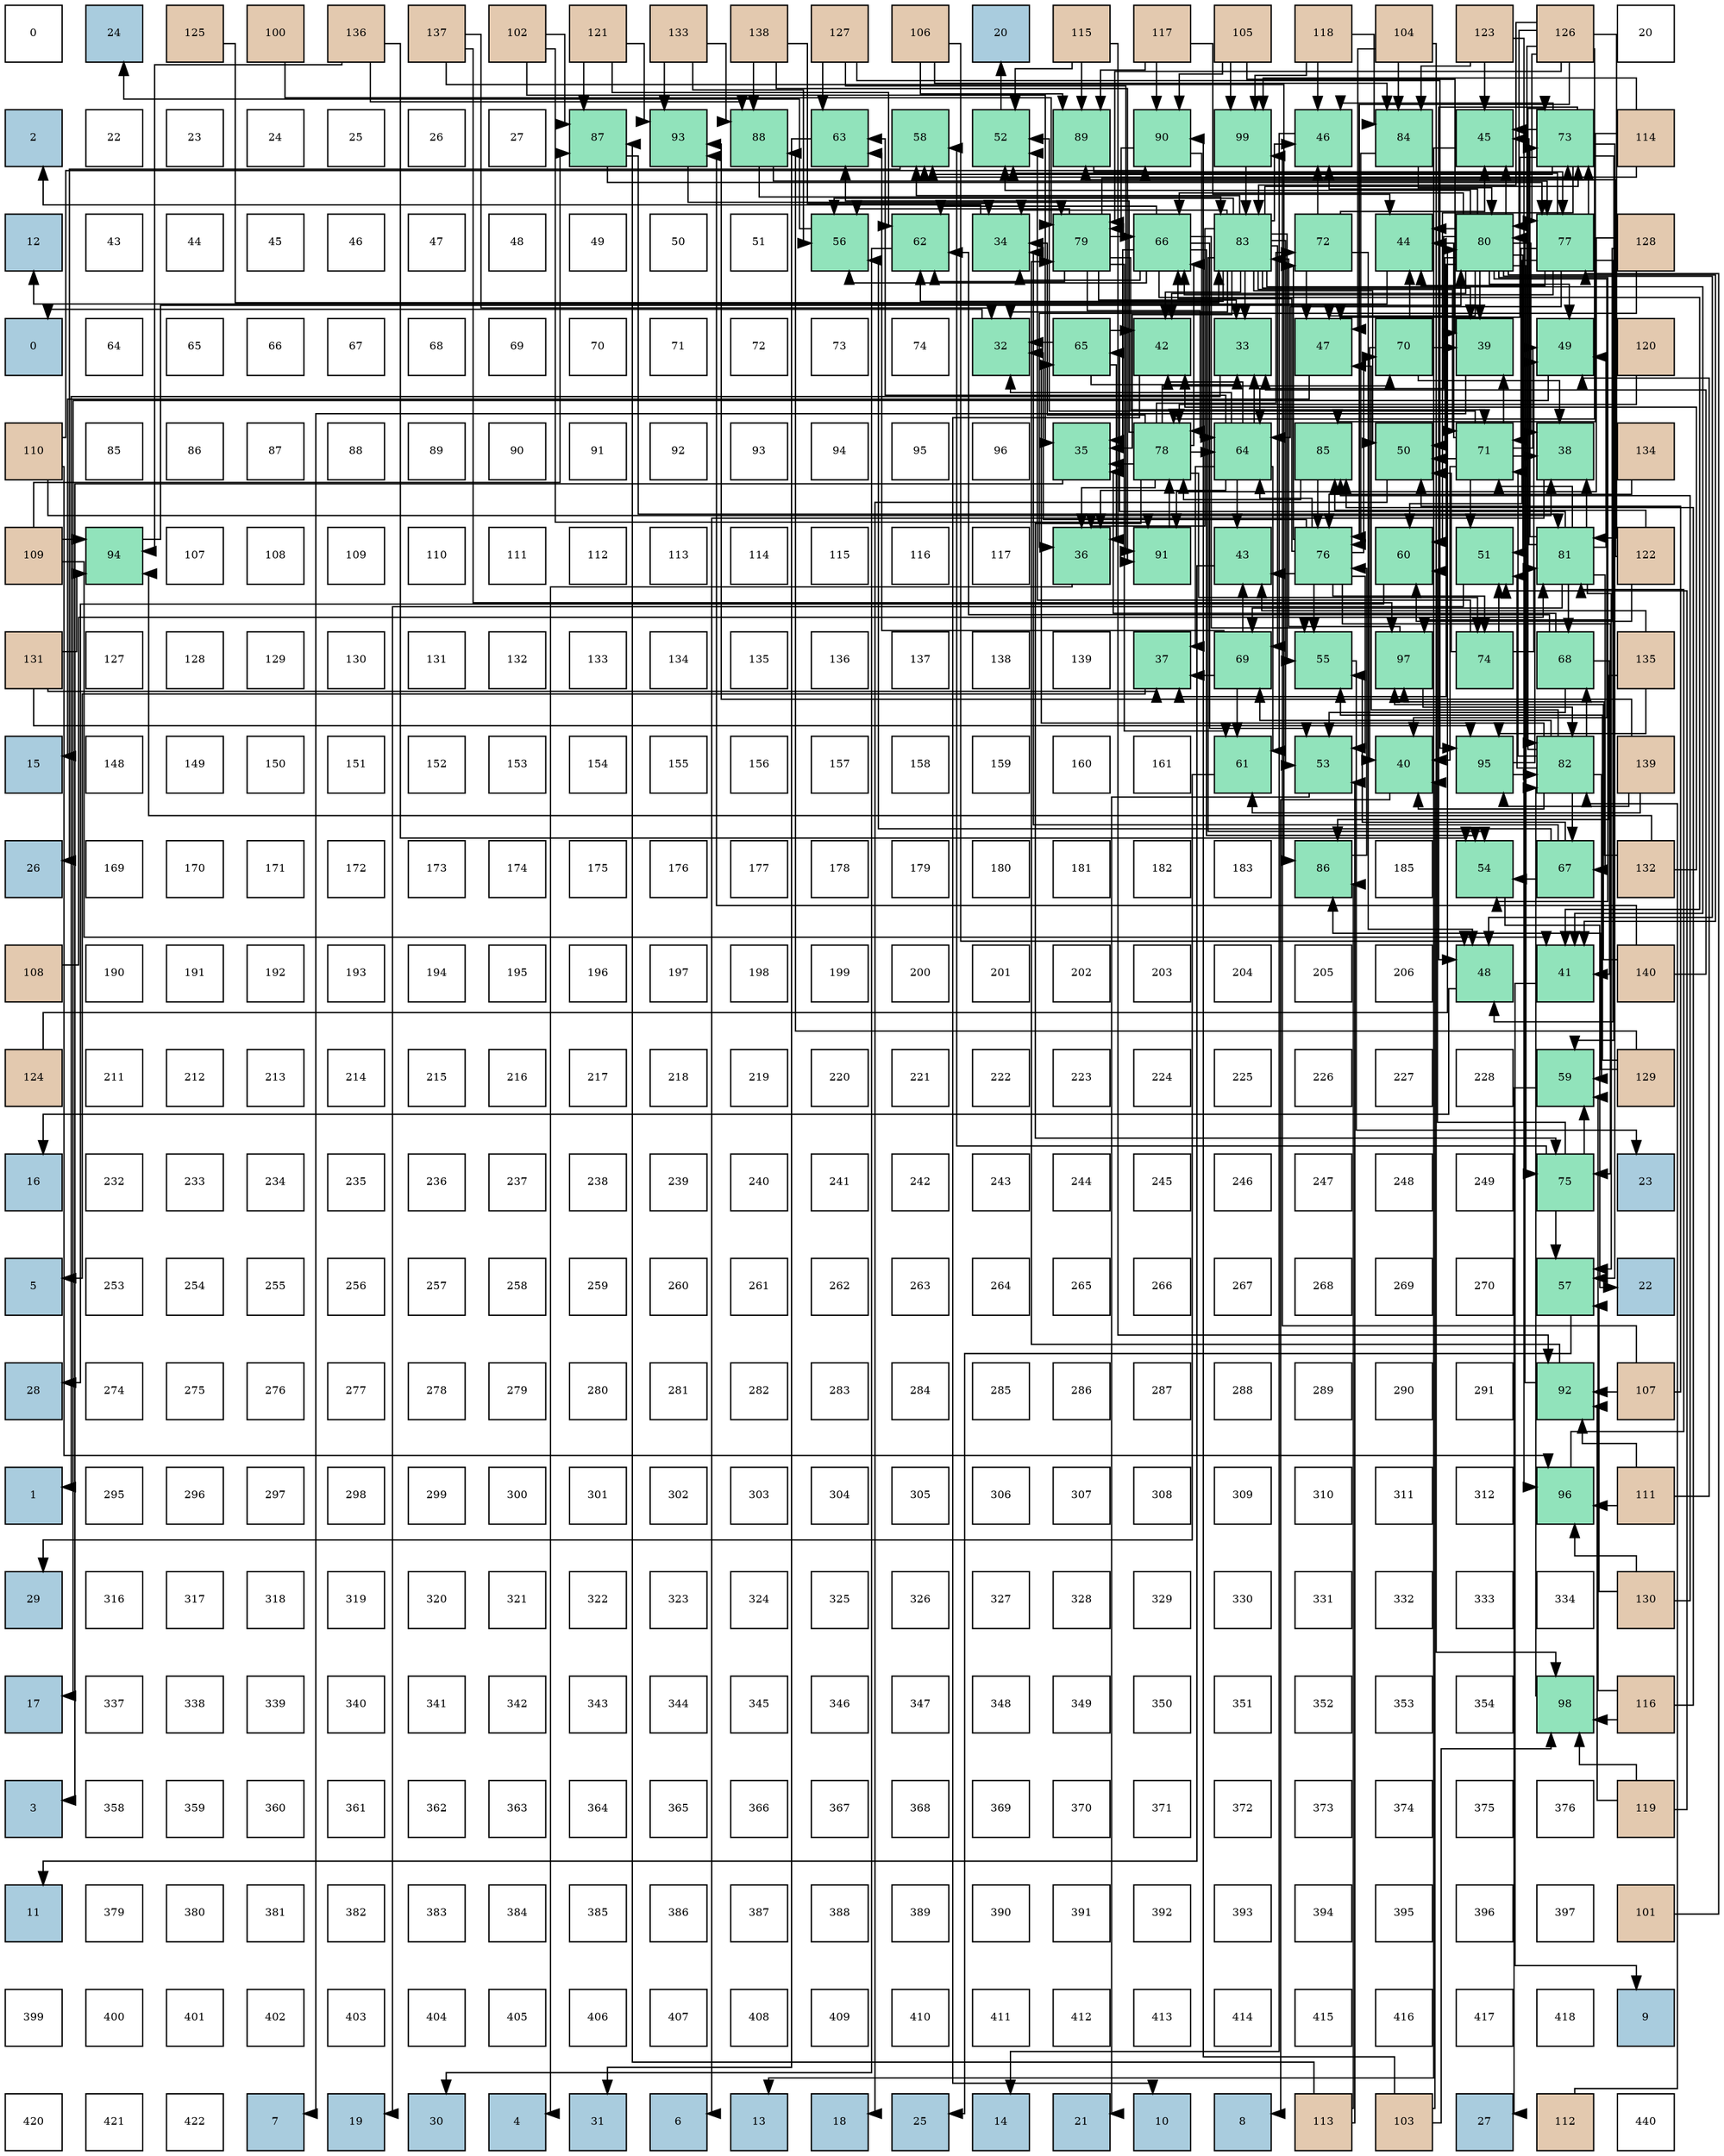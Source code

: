 digraph layout{
 rankdir=TB;
 splines=ortho;
 node [style=filled shape=square fixedsize=true width=0.6];
0[label="0", fontsize=8, fillcolor="#ffffff"];
1[label="24", fontsize=8, fillcolor="#a9ccde"];
2[label="125", fontsize=8, fillcolor="#e3c9af"];
3[label="100", fontsize=8, fillcolor="#e3c9af"];
4[label="136", fontsize=8, fillcolor="#e3c9af"];
5[label="137", fontsize=8, fillcolor="#e3c9af"];
6[label="102", fontsize=8, fillcolor="#e3c9af"];
7[label="121", fontsize=8, fillcolor="#e3c9af"];
8[label="133", fontsize=8, fillcolor="#e3c9af"];
9[label="138", fontsize=8, fillcolor="#e3c9af"];
10[label="127", fontsize=8, fillcolor="#e3c9af"];
11[label="106", fontsize=8, fillcolor="#e3c9af"];
12[label="20", fontsize=8, fillcolor="#a9ccde"];
13[label="115", fontsize=8, fillcolor="#e3c9af"];
14[label="117", fontsize=8, fillcolor="#e3c9af"];
15[label="105", fontsize=8, fillcolor="#e3c9af"];
16[label="118", fontsize=8, fillcolor="#e3c9af"];
17[label="104", fontsize=8, fillcolor="#e3c9af"];
18[label="123", fontsize=8, fillcolor="#e3c9af"];
19[label="126", fontsize=8, fillcolor="#e3c9af"];
20[label="20", fontsize=8, fillcolor="#ffffff"];
21[label="2", fontsize=8, fillcolor="#a9ccde"];
22[label="22", fontsize=8, fillcolor="#ffffff"];
23[label="23", fontsize=8, fillcolor="#ffffff"];
24[label="24", fontsize=8, fillcolor="#ffffff"];
25[label="25", fontsize=8, fillcolor="#ffffff"];
26[label="26", fontsize=8, fillcolor="#ffffff"];
27[label="27", fontsize=8, fillcolor="#ffffff"];
28[label="87", fontsize=8, fillcolor="#91e3bb"];
29[label="93", fontsize=8, fillcolor="#91e3bb"];
30[label="88", fontsize=8, fillcolor="#91e3bb"];
31[label="63", fontsize=8, fillcolor="#91e3bb"];
32[label="58", fontsize=8, fillcolor="#91e3bb"];
33[label="52", fontsize=8, fillcolor="#91e3bb"];
34[label="89", fontsize=8, fillcolor="#91e3bb"];
35[label="90", fontsize=8, fillcolor="#91e3bb"];
36[label="99", fontsize=8, fillcolor="#91e3bb"];
37[label="46", fontsize=8, fillcolor="#91e3bb"];
38[label="84", fontsize=8, fillcolor="#91e3bb"];
39[label="45", fontsize=8, fillcolor="#91e3bb"];
40[label="73", fontsize=8, fillcolor="#91e3bb"];
41[label="114", fontsize=8, fillcolor="#e3c9af"];
42[label="12", fontsize=8, fillcolor="#a9ccde"];
43[label="43", fontsize=8, fillcolor="#ffffff"];
44[label="44", fontsize=8, fillcolor="#ffffff"];
45[label="45", fontsize=8, fillcolor="#ffffff"];
46[label="46", fontsize=8, fillcolor="#ffffff"];
47[label="47", fontsize=8, fillcolor="#ffffff"];
48[label="48", fontsize=8, fillcolor="#ffffff"];
49[label="49", fontsize=8, fillcolor="#ffffff"];
50[label="50", fontsize=8, fillcolor="#ffffff"];
51[label="51", fontsize=8, fillcolor="#ffffff"];
52[label="56", fontsize=8, fillcolor="#91e3bb"];
53[label="62", fontsize=8, fillcolor="#91e3bb"];
54[label="34", fontsize=8, fillcolor="#91e3bb"];
55[label="79", fontsize=8, fillcolor="#91e3bb"];
56[label="66", fontsize=8, fillcolor="#91e3bb"];
57[label="83", fontsize=8, fillcolor="#91e3bb"];
58[label="72", fontsize=8, fillcolor="#91e3bb"];
59[label="44", fontsize=8, fillcolor="#91e3bb"];
60[label="80", fontsize=8, fillcolor="#91e3bb"];
61[label="77", fontsize=8, fillcolor="#91e3bb"];
62[label="128", fontsize=8, fillcolor="#e3c9af"];
63[label="0", fontsize=8, fillcolor="#a9ccde"];
64[label="64", fontsize=8, fillcolor="#ffffff"];
65[label="65", fontsize=8, fillcolor="#ffffff"];
66[label="66", fontsize=8, fillcolor="#ffffff"];
67[label="67", fontsize=8, fillcolor="#ffffff"];
68[label="68", fontsize=8, fillcolor="#ffffff"];
69[label="69", fontsize=8, fillcolor="#ffffff"];
70[label="70", fontsize=8, fillcolor="#ffffff"];
71[label="71", fontsize=8, fillcolor="#ffffff"];
72[label="72", fontsize=8, fillcolor="#ffffff"];
73[label="73", fontsize=8, fillcolor="#ffffff"];
74[label="74", fontsize=8, fillcolor="#ffffff"];
75[label="32", fontsize=8, fillcolor="#91e3bb"];
76[label="65", fontsize=8, fillcolor="#91e3bb"];
77[label="42", fontsize=8, fillcolor="#91e3bb"];
78[label="33", fontsize=8, fillcolor="#91e3bb"];
79[label="47", fontsize=8, fillcolor="#91e3bb"];
80[label="70", fontsize=8, fillcolor="#91e3bb"];
81[label="39", fontsize=8, fillcolor="#91e3bb"];
82[label="49", fontsize=8, fillcolor="#91e3bb"];
83[label="120", fontsize=8, fillcolor="#e3c9af"];
84[label="110", fontsize=8, fillcolor="#e3c9af"];
85[label="85", fontsize=8, fillcolor="#ffffff"];
86[label="86", fontsize=8, fillcolor="#ffffff"];
87[label="87", fontsize=8, fillcolor="#ffffff"];
88[label="88", fontsize=8, fillcolor="#ffffff"];
89[label="89", fontsize=8, fillcolor="#ffffff"];
90[label="90", fontsize=8, fillcolor="#ffffff"];
91[label="91", fontsize=8, fillcolor="#ffffff"];
92[label="92", fontsize=8, fillcolor="#ffffff"];
93[label="93", fontsize=8, fillcolor="#ffffff"];
94[label="94", fontsize=8, fillcolor="#ffffff"];
95[label="95", fontsize=8, fillcolor="#ffffff"];
96[label="96", fontsize=8, fillcolor="#ffffff"];
97[label="35", fontsize=8, fillcolor="#91e3bb"];
98[label="78", fontsize=8, fillcolor="#91e3bb"];
99[label="64", fontsize=8, fillcolor="#91e3bb"];
100[label="85", fontsize=8, fillcolor="#91e3bb"];
101[label="50", fontsize=8, fillcolor="#91e3bb"];
102[label="71", fontsize=8, fillcolor="#91e3bb"];
103[label="38", fontsize=8, fillcolor="#91e3bb"];
104[label="134", fontsize=8, fillcolor="#e3c9af"];
105[label="109", fontsize=8, fillcolor="#e3c9af"];
106[label="94", fontsize=8, fillcolor="#91e3bb"];
107[label="107", fontsize=8, fillcolor="#ffffff"];
108[label="108", fontsize=8, fillcolor="#ffffff"];
109[label="109", fontsize=8, fillcolor="#ffffff"];
110[label="110", fontsize=8, fillcolor="#ffffff"];
111[label="111", fontsize=8, fillcolor="#ffffff"];
112[label="112", fontsize=8, fillcolor="#ffffff"];
113[label="113", fontsize=8, fillcolor="#ffffff"];
114[label="114", fontsize=8, fillcolor="#ffffff"];
115[label="115", fontsize=8, fillcolor="#ffffff"];
116[label="116", fontsize=8, fillcolor="#ffffff"];
117[label="117", fontsize=8, fillcolor="#ffffff"];
118[label="36", fontsize=8, fillcolor="#91e3bb"];
119[label="91", fontsize=8, fillcolor="#91e3bb"];
120[label="43", fontsize=8, fillcolor="#91e3bb"];
121[label="76", fontsize=8, fillcolor="#91e3bb"];
122[label="60", fontsize=8, fillcolor="#91e3bb"];
123[label="51", fontsize=8, fillcolor="#91e3bb"];
124[label="81", fontsize=8, fillcolor="#91e3bb"];
125[label="122", fontsize=8, fillcolor="#e3c9af"];
126[label="131", fontsize=8, fillcolor="#e3c9af"];
127[label="127", fontsize=8, fillcolor="#ffffff"];
128[label="128", fontsize=8, fillcolor="#ffffff"];
129[label="129", fontsize=8, fillcolor="#ffffff"];
130[label="130", fontsize=8, fillcolor="#ffffff"];
131[label="131", fontsize=8, fillcolor="#ffffff"];
132[label="132", fontsize=8, fillcolor="#ffffff"];
133[label="133", fontsize=8, fillcolor="#ffffff"];
134[label="134", fontsize=8, fillcolor="#ffffff"];
135[label="135", fontsize=8, fillcolor="#ffffff"];
136[label="136", fontsize=8, fillcolor="#ffffff"];
137[label="137", fontsize=8, fillcolor="#ffffff"];
138[label="138", fontsize=8, fillcolor="#ffffff"];
139[label="139", fontsize=8, fillcolor="#ffffff"];
140[label="37", fontsize=8, fillcolor="#91e3bb"];
141[label="69", fontsize=8, fillcolor="#91e3bb"];
142[label="55", fontsize=8, fillcolor="#91e3bb"];
143[label="97", fontsize=8, fillcolor="#91e3bb"];
144[label="74", fontsize=8, fillcolor="#91e3bb"];
145[label="68", fontsize=8, fillcolor="#91e3bb"];
146[label="135", fontsize=8, fillcolor="#e3c9af"];
147[label="15", fontsize=8, fillcolor="#a9ccde"];
148[label="148", fontsize=8, fillcolor="#ffffff"];
149[label="149", fontsize=8, fillcolor="#ffffff"];
150[label="150", fontsize=8, fillcolor="#ffffff"];
151[label="151", fontsize=8, fillcolor="#ffffff"];
152[label="152", fontsize=8, fillcolor="#ffffff"];
153[label="153", fontsize=8, fillcolor="#ffffff"];
154[label="154", fontsize=8, fillcolor="#ffffff"];
155[label="155", fontsize=8, fillcolor="#ffffff"];
156[label="156", fontsize=8, fillcolor="#ffffff"];
157[label="157", fontsize=8, fillcolor="#ffffff"];
158[label="158", fontsize=8, fillcolor="#ffffff"];
159[label="159", fontsize=8, fillcolor="#ffffff"];
160[label="160", fontsize=8, fillcolor="#ffffff"];
161[label="161", fontsize=8, fillcolor="#ffffff"];
162[label="61", fontsize=8, fillcolor="#91e3bb"];
163[label="53", fontsize=8, fillcolor="#91e3bb"];
164[label="40", fontsize=8, fillcolor="#91e3bb"];
165[label="95", fontsize=8, fillcolor="#91e3bb"];
166[label="82", fontsize=8, fillcolor="#91e3bb"];
167[label="139", fontsize=8, fillcolor="#e3c9af"];
168[label="26", fontsize=8, fillcolor="#a9ccde"];
169[label="169", fontsize=8, fillcolor="#ffffff"];
170[label="170", fontsize=8, fillcolor="#ffffff"];
171[label="171", fontsize=8, fillcolor="#ffffff"];
172[label="172", fontsize=8, fillcolor="#ffffff"];
173[label="173", fontsize=8, fillcolor="#ffffff"];
174[label="174", fontsize=8, fillcolor="#ffffff"];
175[label="175", fontsize=8, fillcolor="#ffffff"];
176[label="176", fontsize=8, fillcolor="#ffffff"];
177[label="177", fontsize=8, fillcolor="#ffffff"];
178[label="178", fontsize=8, fillcolor="#ffffff"];
179[label="179", fontsize=8, fillcolor="#ffffff"];
180[label="180", fontsize=8, fillcolor="#ffffff"];
181[label="181", fontsize=8, fillcolor="#ffffff"];
182[label="182", fontsize=8, fillcolor="#ffffff"];
183[label="183", fontsize=8, fillcolor="#ffffff"];
184[label="86", fontsize=8, fillcolor="#91e3bb"];
185[label="185", fontsize=8, fillcolor="#ffffff"];
186[label="54", fontsize=8, fillcolor="#91e3bb"];
187[label="67", fontsize=8, fillcolor="#91e3bb"];
188[label="132", fontsize=8, fillcolor="#e3c9af"];
189[label="108", fontsize=8, fillcolor="#e3c9af"];
190[label="190", fontsize=8, fillcolor="#ffffff"];
191[label="191", fontsize=8, fillcolor="#ffffff"];
192[label="192", fontsize=8, fillcolor="#ffffff"];
193[label="193", fontsize=8, fillcolor="#ffffff"];
194[label="194", fontsize=8, fillcolor="#ffffff"];
195[label="195", fontsize=8, fillcolor="#ffffff"];
196[label="196", fontsize=8, fillcolor="#ffffff"];
197[label="197", fontsize=8, fillcolor="#ffffff"];
198[label="198", fontsize=8, fillcolor="#ffffff"];
199[label="199", fontsize=8, fillcolor="#ffffff"];
200[label="200", fontsize=8, fillcolor="#ffffff"];
201[label="201", fontsize=8, fillcolor="#ffffff"];
202[label="202", fontsize=8, fillcolor="#ffffff"];
203[label="203", fontsize=8, fillcolor="#ffffff"];
204[label="204", fontsize=8, fillcolor="#ffffff"];
205[label="205", fontsize=8, fillcolor="#ffffff"];
206[label="206", fontsize=8, fillcolor="#ffffff"];
207[label="48", fontsize=8, fillcolor="#91e3bb"];
208[label="41", fontsize=8, fillcolor="#91e3bb"];
209[label="140", fontsize=8, fillcolor="#e3c9af"];
210[label="124", fontsize=8, fillcolor="#e3c9af"];
211[label="211", fontsize=8, fillcolor="#ffffff"];
212[label="212", fontsize=8, fillcolor="#ffffff"];
213[label="213", fontsize=8, fillcolor="#ffffff"];
214[label="214", fontsize=8, fillcolor="#ffffff"];
215[label="215", fontsize=8, fillcolor="#ffffff"];
216[label="216", fontsize=8, fillcolor="#ffffff"];
217[label="217", fontsize=8, fillcolor="#ffffff"];
218[label="218", fontsize=8, fillcolor="#ffffff"];
219[label="219", fontsize=8, fillcolor="#ffffff"];
220[label="220", fontsize=8, fillcolor="#ffffff"];
221[label="221", fontsize=8, fillcolor="#ffffff"];
222[label="222", fontsize=8, fillcolor="#ffffff"];
223[label="223", fontsize=8, fillcolor="#ffffff"];
224[label="224", fontsize=8, fillcolor="#ffffff"];
225[label="225", fontsize=8, fillcolor="#ffffff"];
226[label="226", fontsize=8, fillcolor="#ffffff"];
227[label="227", fontsize=8, fillcolor="#ffffff"];
228[label="228", fontsize=8, fillcolor="#ffffff"];
229[label="59", fontsize=8, fillcolor="#91e3bb"];
230[label="129", fontsize=8, fillcolor="#e3c9af"];
231[label="16", fontsize=8, fillcolor="#a9ccde"];
232[label="232", fontsize=8, fillcolor="#ffffff"];
233[label="233", fontsize=8, fillcolor="#ffffff"];
234[label="234", fontsize=8, fillcolor="#ffffff"];
235[label="235", fontsize=8, fillcolor="#ffffff"];
236[label="236", fontsize=8, fillcolor="#ffffff"];
237[label="237", fontsize=8, fillcolor="#ffffff"];
238[label="238", fontsize=8, fillcolor="#ffffff"];
239[label="239", fontsize=8, fillcolor="#ffffff"];
240[label="240", fontsize=8, fillcolor="#ffffff"];
241[label="241", fontsize=8, fillcolor="#ffffff"];
242[label="242", fontsize=8, fillcolor="#ffffff"];
243[label="243", fontsize=8, fillcolor="#ffffff"];
244[label="244", fontsize=8, fillcolor="#ffffff"];
245[label="245", fontsize=8, fillcolor="#ffffff"];
246[label="246", fontsize=8, fillcolor="#ffffff"];
247[label="247", fontsize=8, fillcolor="#ffffff"];
248[label="248", fontsize=8, fillcolor="#ffffff"];
249[label="249", fontsize=8, fillcolor="#ffffff"];
250[label="75", fontsize=8, fillcolor="#91e3bb"];
251[label="23", fontsize=8, fillcolor="#a9ccde"];
252[label="5", fontsize=8, fillcolor="#a9ccde"];
253[label="253", fontsize=8, fillcolor="#ffffff"];
254[label="254", fontsize=8, fillcolor="#ffffff"];
255[label="255", fontsize=8, fillcolor="#ffffff"];
256[label="256", fontsize=8, fillcolor="#ffffff"];
257[label="257", fontsize=8, fillcolor="#ffffff"];
258[label="258", fontsize=8, fillcolor="#ffffff"];
259[label="259", fontsize=8, fillcolor="#ffffff"];
260[label="260", fontsize=8, fillcolor="#ffffff"];
261[label="261", fontsize=8, fillcolor="#ffffff"];
262[label="262", fontsize=8, fillcolor="#ffffff"];
263[label="263", fontsize=8, fillcolor="#ffffff"];
264[label="264", fontsize=8, fillcolor="#ffffff"];
265[label="265", fontsize=8, fillcolor="#ffffff"];
266[label="266", fontsize=8, fillcolor="#ffffff"];
267[label="267", fontsize=8, fillcolor="#ffffff"];
268[label="268", fontsize=8, fillcolor="#ffffff"];
269[label="269", fontsize=8, fillcolor="#ffffff"];
270[label="270", fontsize=8, fillcolor="#ffffff"];
271[label="57", fontsize=8, fillcolor="#91e3bb"];
272[label="22", fontsize=8, fillcolor="#a9ccde"];
273[label="28", fontsize=8, fillcolor="#a9ccde"];
274[label="274", fontsize=8, fillcolor="#ffffff"];
275[label="275", fontsize=8, fillcolor="#ffffff"];
276[label="276", fontsize=8, fillcolor="#ffffff"];
277[label="277", fontsize=8, fillcolor="#ffffff"];
278[label="278", fontsize=8, fillcolor="#ffffff"];
279[label="279", fontsize=8, fillcolor="#ffffff"];
280[label="280", fontsize=8, fillcolor="#ffffff"];
281[label="281", fontsize=8, fillcolor="#ffffff"];
282[label="282", fontsize=8, fillcolor="#ffffff"];
283[label="283", fontsize=8, fillcolor="#ffffff"];
284[label="284", fontsize=8, fillcolor="#ffffff"];
285[label="285", fontsize=8, fillcolor="#ffffff"];
286[label="286", fontsize=8, fillcolor="#ffffff"];
287[label="287", fontsize=8, fillcolor="#ffffff"];
288[label="288", fontsize=8, fillcolor="#ffffff"];
289[label="289", fontsize=8, fillcolor="#ffffff"];
290[label="290", fontsize=8, fillcolor="#ffffff"];
291[label="291", fontsize=8, fillcolor="#ffffff"];
292[label="92", fontsize=8, fillcolor="#91e3bb"];
293[label="107", fontsize=8, fillcolor="#e3c9af"];
294[label="1", fontsize=8, fillcolor="#a9ccde"];
295[label="295", fontsize=8, fillcolor="#ffffff"];
296[label="296", fontsize=8, fillcolor="#ffffff"];
297[label="297", fontsize=8, fillcolor="#ffffff"];
298[label="298", fontsize=8, fillcolor="#ffffff"];
299[label="299", fontsize=8, fillcolor="#ffffff"];
300[label="300", fontsize=8, fillcolor="#ffffff"];
301[label="301", fontsize=8, fillcolor="#ffffff"];
302[label="302", fontsize=8, fillcolor="#ffffff"];
303[label="303", fontsize=8, fillcolor="#ffffff"];
304[label="304", fontsize=8, fillcolor="#ffffff"];
305[label="305", fontsize=8, fillcolor="#ffffff"];
306[label="306", fontsize=8, fillcolor="#ffffff"];
307[label="307", fontsize=8, fillcolor="#ffffff"];
308[label="308", fontsize=8, fillcolor="#ffffff"];
309[label="309", fontsize=8, fillcolor="#ffffff"];
310[label="310", fontsize=8, fillcolor="#ffffff"];
311[label="311", fontsize=8, fillcolor="#ffffff"];
312[label="312", fontsize=8, fillcolor="#ffffff"];
313[label="96", fontsize=8, fillcolor="#91e3bb"];
314[label="111", fontsize=8, fillcolor="#e3c9af"];
315[label="29", fontsize=8, fillcolor="#a9ccde"];
316[label="316", fontsize=8, fillcolor="#ffffff"];
317[label="317", fontsize=8, fillcolor="#ffffff"];
318[label="318", fontsize=8, fillcolor="#ffffff"];
319[label="319", fontsize=8, fillcolor="#ffffff"];
320[label="320", fontsize=8, fillcolor="#ffffff"];
321[label="321", fontsize=8, fillcolor="#ffffff"];
322[label="322", fontsize=8, fillcolor="#ffffff"];
323[label="323", fontsize=8, fillcolor="#ffffff"];
324[label="324", fontsize=8, fillcolor="#ffffff"];
325[label="325", fontsize=8, fillcolor="#ffffff"];
326[label="326", fontsize=8, fillcolor="#ffffff"];
327[label="327", fontsize=8, fillcolor="#ffffff"];
328[label="328", fontsize=8, fillcolor="#ffffff"];
329[label="329", fontsize=8, fillcolor="#ffffff"];
330[label="330", fontsize=8, fillcolor="#ffffff"];
331[label="331", fontsize=8, fillcolor="#ffffff"];
332[label="332", fontsize=8, fillcolor="#ffffff"];
333[label="333", fontsize=8, fillcolor="#ffffff"];
334[label="334", fontsize=8, fillcolor="#ffffff"];
335[label="130", fontsize=8, fillcolor="#e3c9af"];
336[label="17", fontsize=8, fillcolor="#a9ccde"];
337[label="337", fontsize=8, fillcolor="#ffffff"];
338[label="338", fontsize=8, fillcolor="#ffffff"];
339[label="339", fontsize=8, fillcolor="#ffffff"];
340[label="340", fontsize=8, fillcolor="#ffffff"];
341[label="341", fontsize=8, fillcolor="#ffffff"];
342[label="342", fontsize=8, fillcolor="#ffffff"];
343[label="343", fontsize=8, fillcolor="#ffffff"];
344[label="344", fontsize=8, fillcolor="#ffffff"];
345[label="345", fontsize=8, fillcolor="#ffffff"];
346[label="346", fontsize=8, fillcolor="#ffffff"];
347[label="347", fontsize=8, fillcolor="#ffffff"];
348[label="348", fontsize=8, fillcolor="#ffffff"];
349[label="349", fontsize=8, fillcolor="#ffffff"];
350[label="350", fontsize=8, fillcolor="#ffffff"];
351[label="351", fontsize=8, fillcolor="#ffffff"];
352[label="352", fontsize=8, fillcolor="#ffffff"];
353[label="353", fontsize=8, fillcolor="#ffffff"];
354[label="354", fontsize=8, fillcolor="#ffffff"];
355[label="98", fontsize=8, fillcolor="#91e3bb"];
356[label="116", fontsize=8, fillcolor="#e3c9af"];
357[label="3", fontsize=8, fillcolor="#a9ccde"];
358[label="358", fontsize=8, fillcolor="#ffffff"];
359[label="359", fontsize=8, fillcolor="#ffffff"];
360[label="360", fontsize=8, fillcolor="#ffffff"];
361[label="361", fontsize=8, fillcolor="#ffffff"];
362[label="362", fontsize=8, fillcolor="#ffffff"];
363[label="363", fontsize=8, fillcolor="#ffffff"];
364[label="364", fontsize=8, fillcolor="#ffffff"];
365[label="365", fontsize=8, fillcolor="#ffffff"];
366[label="366", fontsize=8, fillcolor="#ffffff"];
367[label="367", fontsize=8, fillcolor="#ffffff"];
368[label="368", fontsize=8, fillcolor="#ffffff"];
369[label="369", fontsize=8, fillcolor="#ffffff"];
370[label="370", fontsize=8, fillcolor="#ffffff"];
371[label="371", fontsize=8, fillcolor="#ffffff"];
372[label="372", fontsize=8, fillcolor="#ffffff"];
373[label="373", fontsize=8, fillcolor="#ffffff"];
374[label="374", fontsize=8, fillcolor="#ffffff"];
375[label="375", fontsize=8, fillcolor="#ffffff"];
376[label="376", fontsize=8, fillcolor="#ffffff"];
377[label="119", fontsize=8, fillcolor="#e3c9af"];
378[label="11", fontsize=8, fillcolor="#a9ccde"];
379[label="379", fontsize=8, fillcolor="#ffffff"];
380[label="380", fontsize=8, fillcolor="#ffffff"];
381[label="381", fontsize=8, fillcolor="#ffffff"];
382[label="382", fontsize=8, fillcolor="#ffffff"];
383[label="383", fontsize=8, fillcolor="#ffffff"];
384[label="384", fontsize=8, fillcolor="#ffffff"];
385[label="385", fontsize=8, fillcolor="#ffffff"];
386[label="386", fontsize=8, fillcolor="#ffffff"];
387[label="387", fontsize=8, fillcolor="#ffffff"];
388[label="388", fontsize=8, fillcolor="#ffffff"];
389[label="389", fontsize=8, fillcolor="#ffffff"];
390[label="390", fontsize=8, fillcolor="#ffffff"];
391[label="391", fontsize=8, fillcolor="#ffffff"];
392[label="392", fontsize=8, fillcolor="#ffffff"];
393[label="393", fontsize=8, fillcolor="#ffffff"];
394[label="394", fontsize=8, fillcolor="#ffffff"];
395[label="395", fontsize=8, fillcolor="#ffffff"];
396[label="396", fontsize=8, fillcolor="#ffffff"];
397[label="397", fontsize=8, fillcolor="#ffffff"];
398[label="101", fontsize=8, fillcolor="#e3c9af"];
399[label="399", fontsize=8, fillcolor="#ffffff"];
400[label="400", fontsize=8, fillcolor="#ffffff"];
401[label="401", fontsize=8, fillcolor="#ffffff"];
402[label="402", fontsize=8, fillcolor="#ffffff"];
403[label="403", fontsize=8, fillcolor="#ffffff"];
404[label="404", fontsize=8, fillcolor="#ffffff"];
405[label="405", fontsize=8, fillcolor="#ffffff"];
406[label="406", fontsize=8, fillcolor="#ffffff"];
407[label="407", fontsize=8, fillcolor="#ffffff"];
408[label="408", fontsize=8, fillcolor="#ffffff"];
409[label="409", fontsize=8, fillcolor="#ffffff"];
410[label="410", fontsize=8, fillcolor="#ffffff"];
411[label="411", fontsize=8, fillcolor="#ffffff"];
412[label="412", fontsize=8, fillcolor="#ffffff"];
413[label="413", fontsize=8, fillcolor="#ffffff"];
414[label="414", fontsize=8, fillcolor="#ffffff"];
415[label="415", fontsize=8, fillcolor="#ffffff"];
416[label="416", fontsize=8, fillcolor="#ffffff"];
417[label="417", fontsize=8, fillcolor="#ffffff"];
418[label="418", fontsize=8, fillcolor="#ffffff"];
419[label="9", fontsize=8, fillcolor="#a9ccde"];
420[label="420", fontsize=8, fillcolor="#ffffff"];
421[label="421", fontsize=8, fillcolor="#ffffff"];
422[label="422", fontsize=8, fillcolor="#ffffff"];
423[label="7", fontsize=8, fillcolor="#a9ccde"];
424[label="19", fontsize=8, fillcolor="#a9ccde"];
425[label="30", fontsize=8, fillcolor="#a9ccde"];
426[label="4", fontsize=8, fillcolor="#a9ccde"];
427[label="31", fontsize=8, fillcolor="#a9ccde"];
428[label="6", fontsize=8, fillcolor="#a9ccde"];
429[label="13", fontsize=8, fillcolor="#a9ccde"];
430[label="18", fontsize=8, fillcolor="#a9ccde"];
431[label="25", fontsize=8, fillcolor="#a9ccde"];
432[label="14", fontsize=8, fillcolor="#a9ccde"];
433[label="21", fontsize=8, fillcolor="#a9ccde"];
434[label="10", fontsize=8, fillcolor="#a9ccde"];
435[label="8", fontsize=8, fillcolor="#a9ccde"];
436[label="113", fontsize=8, fillcolor="#e3c9af"];
437[label="103", fontsize=8, fillcolor="#e3c9af"];
438[label="27", fontsize=8, fillcolor="#a9ccde"];
439[label="112", fontsize=8, fillcolor="#e3c9af"];
440[label="440", fontsize=8, fillcolor="#ffffff"];
edge [constraint=false, style=vis];75 -> 63;
78 -> 294;
54 -> 21;
97 -> 357;
118 -> 426;
140 -> 252;
103 -> 428;
81 -> 423;
164 -> 435;
208 -> 419;
77 -> 434;
120 -> 378;
59 -> 42;
39 -> 429;
37 -> 432;
79 -> 147;
207 -> 231;
82 -> 336;
101 -> 430;
123 -> 424;
33 -> 12;
163 -> 433;
186 -> 272;
142 -> 251;
52 -> 1;
271 -> 431;
32 -> 168;
229 -> 438;
122 -> 273;
162 -> 315;
53 -> 425;
31 -> 427;
99 -> 75;
99 -> 78;
99 -> 118;
99 -> 140;
99 -> 77;
99 -> 120;
99 -> 162;
99 -> 31;
76 -> 75;
76 -> 78;
76 -> 118;
76 -> 77;
56 -> 54;
56 -> 97;
56 -> 208;
56 -> 163;
56 -> 186;
56 -> 142;
56 -> 52;
56 -> 53;
187 -> 54;
187 -> 186;
187 -> 142;
187 -> 52;
145 -> 97;
145 -> 208;
145 -> 163;
145 -> 53;
141 -> 140;
141 -> 120;
141 -> 162;
141 -> 31;
80 -> 103;
80 -> 81;
80 -> 164;
80 -> 59;
102 -> 103;
102 -> 81;
102 -> 164;
102 -> 59;
102 -> 82;
102 -> 101;
102 -> 123;
102 -> 33;
58 -> 39;
58 -> 37;
58 -> 79;
58 -> 207;
40 -> 39;
40 -> 37;
40 -> 79;
40 -> 207;
40 -> 271;
40 -> 32;
40 -> 229;
40 -> 122;
144 -> 82;
144 -> 101;
144 -> 123;
144 -> 33;
250 -> 271;
250 -> 32;
250 -> 229;
250 -> 122;
121 -> 75;
121 -> 120;
121 -> 163;
121 -> 142;
121 -> 99;
121 -> 56;
121 -> 80;
121 -> 58;
121 -> 144;
121 -> 250;
61 -> 59;
61 -> 207;
61 -> 33;
61 -> 122;
61 -> 99;
61 -> 56;
61 -> 102;
61 -> 40;
98 -> 54;
98 -> 97;
98 -> 118;
98 -> 31;
98 -> 99;
98 -> 56;
98 -> 80;
98 -> 58;
98 -> 144;
98 -> 250;
55 -> 78;
55 -> 52;
55 -> 162;
55 -> 53;
55 -> 99;
55 -> 56;
55 -> 102;
55 -> 40;
60 -> 140;
60 -> 103;
60 -> 81;
60 -> 164;
60 -> 208;
60 -> 77;
60 -> 59;
60 -> 39;
60 -> 37;
60 -> 79;
60 -> 207;
60 -> 82;
60 -> 101;
60 -> 123;
60 -> 33;
60 -> 186;
60 -> 99;
60 -> 56;
60 -> 250;
124 -> 103;
124 -> 39;
124 -> 82;
124 -> 271;
124 -> 76;
124 -> 187;
124 -> 145;
124 -> 141;
124 -> 102;
124 -> 40;
166 -> 164;
166 -> 79;
166 -> 123;
166 -> 229;
166 -> 76;
166 -> 187;
166 -> 145;
166 -> 141;
166 -> 102;
166 -> 40;
57 -> 75;
57 -> 78;
57 -> 54;
57 -> 97;
57 -> 118;
57 -> 81;
57 -> 208;
57 -> 77;
57 -> 37;
57 -> 101;
57 -> 163;
57 -> 186;
57 -> 142;
57 -> 52;
57 -> 32;
57 -> 53;
57 -> 141;
57 -> 102;
57 -> 40;
38 -> 121;
38 -> 60;
100 -> 121;
100 -> 98;
184 -> 121;
28 -> 61;
28 -> 124;
30 -> 61;
30 -> 57;
34 -> 61;
35 -> 98;
35 -> 55;
119 -> 98;
292 -> 55;
292 -> 60;
29 -> 55;
106 -> 60;
165 -> 124;
165 -> 166;
313 -> 124;
143 -> 166;
143 -> 57;
355 -> 166;
36 -> 57;
3 -> 55;
398 -> 61;
6 -> 97;
6 -> 28;
6 -> 119;
437 -> 164;
437 -> 35;
437 -> 355;
17 -> 79;
17 -> 38;
17 -> 355;
15 -> 81;
15 -> 35;
15 -> 36;
11 -> 207;
11 -> 38;
11 -> 34;
293 -> 101;
293 -> 292;
293 -> 36;
189 -> 124;
105 -> 208;
105 -> 28;
105 -> 106;
84 -> 103;
84 -> 35;
84 -> 313;
314 -> 82;
314 -> 292;
314 -> 313;
439 -> 166;
436 -> 163;
436 -> 184;
436 -> 28;
41 -> 32;
41 -> 100;
41 -> 36;
13 -> 33;
13 -> 34;
13 -> 292;
356 -> 229;
356 -> 100;
356 -> 355;
14 -> 59;
14 -> 34;
14 -> 35;
16 -> 37;
16 -> 38;
16 -> 36;
377 -> 123;
377 -> 292;
377 -> 355;
83 -> 98;
7 -> 53;
7 -> 28;
7 -> 29;
125 -> 122;
125 -> 100;
125 -> 34;
18 -> 39;
18 -> 38;
18 -> 313;
210 -> 60;
2 -> 57;
19 -> 121;
19 -> 61;
19 -> 98;
19 -> 55;
19 -> 60;
19 -> 124;
19 -> 166;
19 -> 57;
10 -> 31;
10 -> 119;
10 -> 165;
62 -> 118;
62 -> 119;
62 -> 143;
230 -> 142;
230 -> 184;
230 -> 30;
335 -> 271;
335 -> 100;
335 -> 313;
126 -> 140;
126 -> 106;
126 -> 165;
188 -> 77;
188 -> 106;
188 -> 143;
8 -> 52;
8 -> 30;
8 -> 29;
104 -> 121;
146 -> 120;
146 -> 184;
146 -> 165;
4 -> 186;
4 -> 30;
4 -> 106;
5 -> 75;
5 -> 184;
5 -> 143;
9 -> 54;
9 -> 30;
9 -> 119;
167 -> 162;
167 -> 29;
167 -> 165;
209 -> 78;
209 -> 29;
209 -> 143;
edge [constraint=true, style=invis];
0 -> 21 -> 42 -> 63 -> 84 -> 105 -> 126 -> 147 -> 168 -> 189 -> 210 -> 231 -> 252 -> 273 -> 294 -> 315 -> 336 -> 357 -> 378 -> 399 -> 420;
1 -> 22 -> 43 -> 64 -> 85 -> 106 -> 127 -> 148 -> 169 -> 190 -> 211 -> 232 -> 253 -> 274 -> 295 -> 316 -> 337 -> 358 -> 379 -> 400 -> 421;
2 -> 23 -> 44 -> 65 -> 86 -> 107 -> 128 -> 149 -> 170 -> 191 -> 212 -> 233 -> 254 -> 275 -> 296 -> 317 -> 338 -> 359 -> 380 -> 401 -> 422;
3 -> 24 -> 45 -> 66 -> 87 -> 108 -> 129 -> 150 -> 171 -> 192 -> 213 -> 234 -> 255 -> 276 -> 297 -> 318 -> 339 -> 360 -> 381 -> 402 -> 423;
4 -> 25 -> 46 -> 67 -> 88 -> 109 -> 130 -> 151 -> 172 -> 193 -> 214 -> 235 -> 256 -> 277 -> 298 -> 319 -> 340 -> 361 -> 382 -> 403 -> 424;
5 -> 26 -> 47 -> 68 -> 89 -> 110 -> 131 -> 152 -> 173 -> 194 -> 215 -> 236 -> 257 -> 278 -> 299 -> 320 -> 341 -> 362 -> 383 -> 404 -> 425;
6 -> 27 -> 48 -> 69 -> 90 -> 111 -> 132 -> 153 -> 174 -> 195 -> 216 -> 237 -> 258 -> 279 -> 300 -> 321 -> 342 -> 363 -> 384 -> 405 -> 426;
7 -> 28 -> 49 -> 70 -> 91 -> 112 -> 133 -> 154 -> 175 -> 196 -> 217 -> 238 -> 259 -> 280 -> 301 -> 322 -> 343 -> 364 -> 385 -> 406 -> 427;
8 -> 29 -> 50 -> 71 -> 92 -> 113 -> 134 -> 155 -> 176 -> 197 -> 218 -> 239 -> 260 -> 281 -> 302 -> 323 -> 344 -> 365 -> 386 -> 407 -> 428;
9 -> 30 -> 51 -> 72 -> 93 -> 114 -> 135 -> 156 -> 177 -> 198 -> 219 -> 240 -> 261 -> 282 -> 303 -> 324 -> 345 -> 366 -> 387 -> 408 -> 429;
10 -> 31 -> 52 -> 73 -> 94 -> 115 -> 136 -> 157 -> 178 -> 199 -> 220 -> 241 -> 262 -> 283 -> 304 -> 325 -> 346 -> 367 -> 388 -> 409 -> 430;
11 -> 32 -> 53 -> 74 -> 95 -> 116 -> 137 -> 158 -> 179 -> 200 -> 221 -> 242 -> 263 -> 284 -> 305 -> 326 -> 347 -> 368 -> 389 -> 410 -> 431;
12 -> 33 -> 54 -> 75 -> 96 -> 117 -> 138 -> 159 -> 180 -> 201 -> 222 -> 243 -> 264 -> 285 -> 306 -> 327 -> 348 -> 369 -> 390 -> 411 -> 432;
13 -> 34 -> 55 -> 76 -> 97 -> 118 -> 139 -> 160 -> 181 -> 202 -> 223 -> 244 -> 265 -> 286 -> 307 -> 328 -> 349 -> 370 -> 391 -> 412 -> 433;
14 -> 35 -> 56 -> 77 -> 98 -> 119 -> 140 -> 161 -> 182 -> 203 -> 224 -> 245 -> 266 -> 287 -> 308 -> 329 -> 350 -> 371 -> 392 -> 413 -> 434;
15 -> 36 -> 57 -> 78 -> 99 -> 120 -> 141 -> 162 -> 183 -> 204 -> 225 -> 246 -> 267 -> 288 -> 309 -> 330 -> 351 -> 372 -> 393 -> 414 -> 435;
16 -> 37 -> 58 -> 79 -> 100 -> 121 -> 142 -> 163 -> 184 -> 205 -> 226 -> 247 -> 268 -> 289 -> 310 -> 331 -> 352 -> 373 -> 394 -> 415 -> 436;
17 -> 38 -> 59 -> 80 -> 101 -> 122 -> 143 -> 164 -> 185 -> 206 -> 227 -> 248 -> 269 -> 290 -> 311 -> 332 -> 353 -> 374 -> 395 -> 416 -> 437;
18 -> 39 -> 60 -> 81 -> 102 -> 123 -> 144 -> 165 -> 186 -> 207 -> 228 -> 249 -> 270 -> 291 -> 312 -> 333 -> 354 -> 375 -> 396 -> 417 -> 438;
19 -> 40 -> 61 -> 82 -> 103 -> 124 -> 145 -> 166 -> 187 -> 208 -> 229 -> 250 -> 271 -> 292 -> 313 -> 334 -> 355 -> 376 -> 397 -> 418 -> 439;
20 -> 41 -> 62 -> 83 -> 104 -> 125 -> 146 -> 167 -> 188 -> 209 -> 230 -> 251 -> 272 -> 293 -> 314 -> 335 -> 356 -> 377 -> 398 -> 419 -> 440;
rank = same {0 -> 1 -> 2 -> 3 -> 4 -> 5 -> 6 -> 7 -> 8 -> 9 -> 10 -> 11 -> 12 -> 13 -> 14 -> 15 -> 16 -> 17 -> 18 -> 19 -> 20};
rank = same {21 -> 22 -> 23 -> 24 -> 25 -> 26 -> 27 -> 28 -> 29 -> 30 -> 31 -> 32 -> 33 -> 34 -> 35 -> 36 -> 37 -> 38 -> 39 -> 40 -> 41};
rank = same {42 -> 43 -> 44 -> 45 -> 46 -> 47 -> 48 -> 49 -> 50 -> 51 -> 52 -> 53 -> 54 -> 55 -> 56 -> 57 -> 58 -> 59 -> 60 -> 61 -> 62};
rank = same {63 -> 64 -> 65 -> 66 -> 67 -> 68 -> 69 -> 70 -> 71 -> 72 -> 73 -> 74 -> 75 -> 76 -> 77 -> 78 -> 79 -> 80 -> 81 -> 82 -> 83};
rank = same {84 -> 85 -> 86 -> 87 -> 88 -> 89 -> 90 -> 91 -> 92 -> 93 -> 94 -> 95 -> 96 -> 97 -> 98 -> 99 -> 100 -> 101 -> 102 -> 103 -> 104};
rank = same {105 -> 106 -> 107 -> 108 -> 109 -> 110 -> 111 -> 112 -> 113 -> 114 -> 115 -> 116 -> 117 -> 118 -> 119 -> 120 -> 121 -> 122 -> 123 -> 124 -> 125};
rank = same {126 -> 127 -> 128 -> 129 -> 130 -> 131 -> 132 -> 133 -> 134 -> 135 -> 136 -> 137 -> 138 -> 139 -> 140 -> 141 -> 142 -> 143 -> 144 -> 145 -> 146};
rank = same {147 -> 148 -> 149 -> 150 -> 151 -> 152 -> 153 -> 154 -> 155 -> 156 -> 157 -> 158 -> 159 -> 160 -> 161 -> 162 -> 163 -> 164 -> 165 -> 166 -> 167};
rank = same {168 -> 169 -> 170 -> 171 -> 172 -> 173 -> 174 -> 175 -> 176 -> 177 -> 178 -> 179 -> 180 -> 181 -> 182 -> 183 -> 184 -> 185 -> 186 -> 187 -> 188};
rank = same {189 -> 190 -> 191 -> 192 -> 193 -> 194 -> 195 -> 196 -> 197 -> 198 -> 199 -> 200 -> 201 -> 202 -> 203 -> 204 -> 205 -> 206 -> 207 -> 208 -> 209};
rank = same {210 -> 211 -> 212 -> 213 -> 214 -> 215 -> 216 -> 217 -> 218 -> 219 -> 220 -> 221 -> 222 -> 223 -> 224 -> 225 -> 226 -> 227 -> 228 -> 229 -> 230};
rank = same {231 -> 232 -> 233 -> 234 -> 235 -> 236 -> 237 -> 238 -> 239 -> 240 -> 241 -> 242 -> 243 -> 244 -> 245 -> 246 -> 247 -> 248 -> 249 -> 250 -> 251};
rank = same {252 -> 253 -> 254 -> 255 -> 256 -> 257 -> 258 -> 259 -> 260 -> 261 -> 262 -> 263 -> 264 -> 265 -> 266 -> 267 -> 268 -> 269 -> 270 -> 271 -> 272};
rank = same {273 -> 274 -> 275 -> 276 -> 277 -> 278 -> 279 -> 280 -> 281 -> 282 -> 283 -> 284 -> 285 -> 286 -> 287 -> 288 -> 289 -> 290 -> 291 -> 292 -> 293};
rank = same {294 -> 295 -> 296 -> 297 -> 298 -> 299 -> 300 -> 301 -> 302 -> 303 -> 304 -> 305 -> 306 -> 307 -> 308 -> 309 -> 310 -> 311 -> 312 -> 313 -> 314};
rank = same {315 -> 316 -> 317 -> 318 -> 319 -> 320 -> 321 -> 322 -> 323 -> 324 -> 325 -> 326 -> 327 -> 328 -> 329 -> 330 -> 331 -> 332 -> 333 -> 334 -> 335};
rank = same {336 -> 337 -> 338 -> 339 -> 340 -> 341 -> 342 -> 343 -> 344 -> 345 -> 346 -> 347 -> 348 -> 349 -> 350 -> 351 -> 352 -> 353 -> 354 -> 355 -> 356};
rank = same {357 -> 358 -> 359 -> 360 -> 361 -> 362 -> 363 -> 364 -> 365 -> 366 -> 367 -> 368 -> 369 -> 370 -> 371 -> 372 -> 373 -> 374 -> 375 -> 376 -> 377};
rank = same {378 -> 379 -> 380 -> 381 -> 382 -> 383 -> 384 -> 385 -> 386 -> 387 -> 388 -> 389 -> 390 -> 391 -> 392 -> 393 -> 394 -> 395 -> 396 -> 397 -> 398};
rank = same {399 -> 400 -> 401 -> 402 -> 403 -> 404 -> 405 -> 406 -> 407 -> 408 -> 409 -> 410 -> 411 -> 412 -> 413 -> 414 -> 415 -> 416 -> 417 -> 418 -> 419};
rank = same {420 -> 421 -> 422 -> 423 -> 424 -> 425 -> 426 -> 427 -> 428 -> 429 -> 430 -> 431 -> 432 -> 433 -> 434 -> 435 -> 436 -> 437 -> 438 -> 439 -> 440};
}